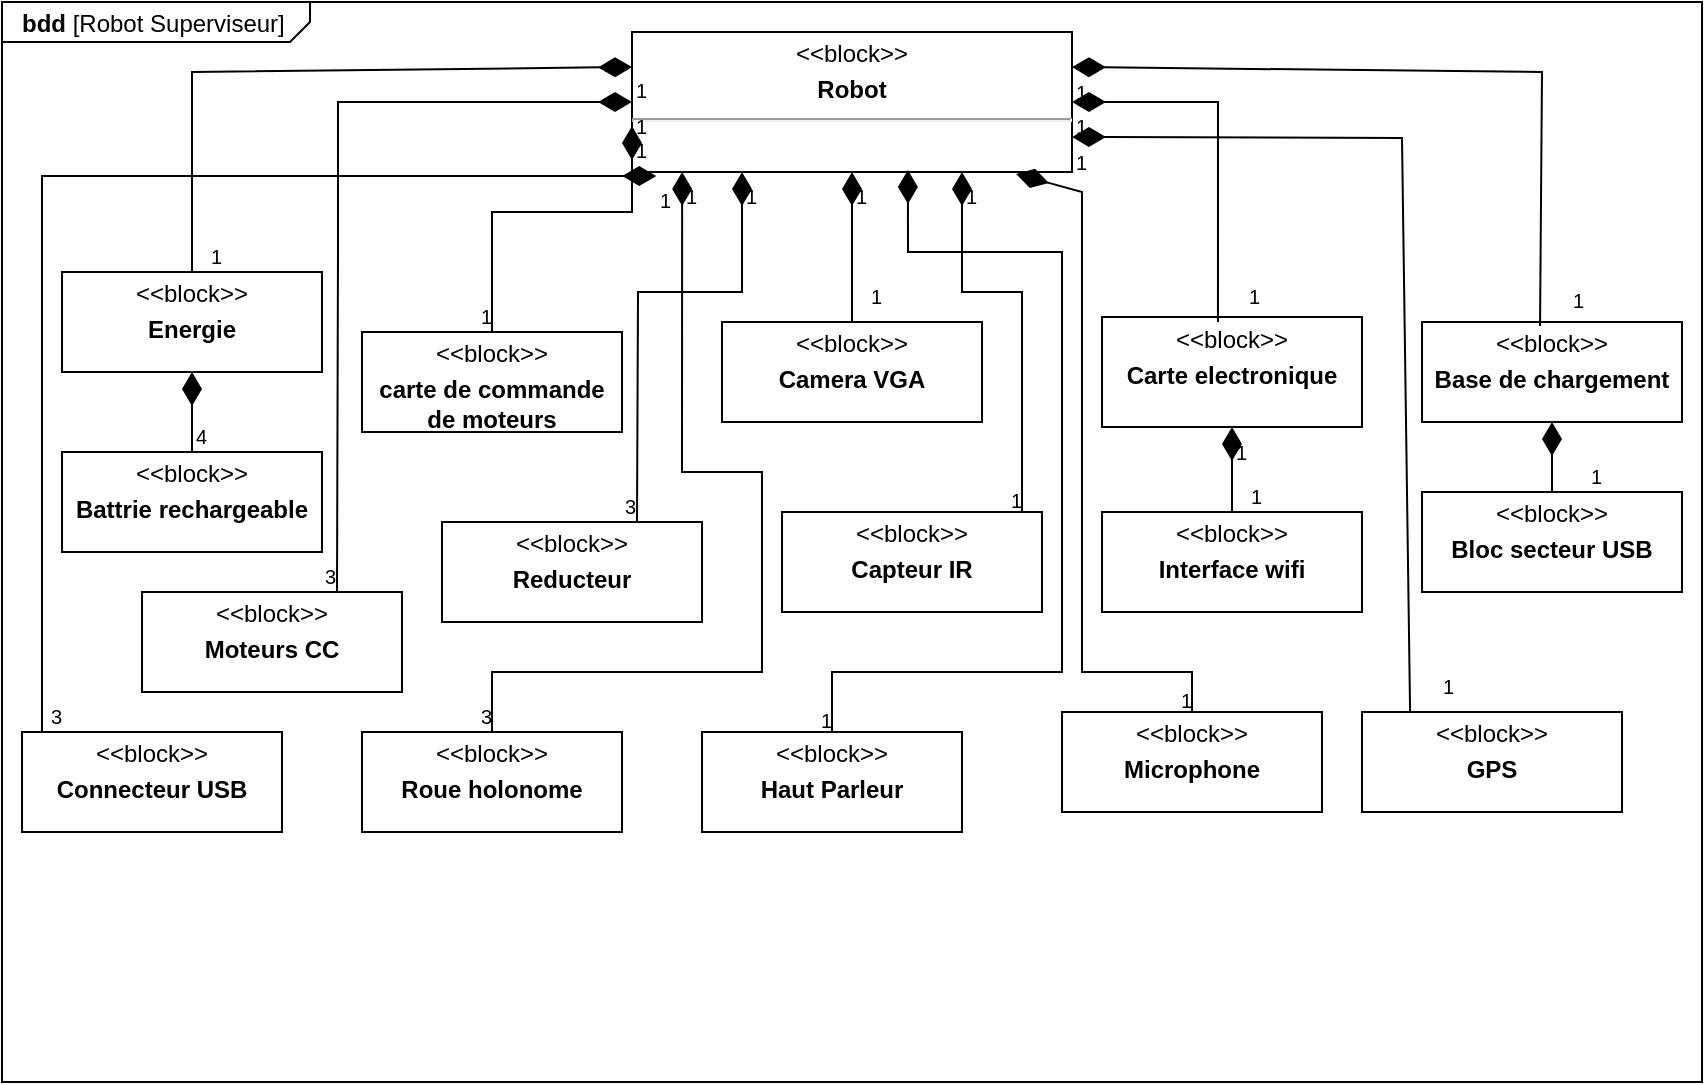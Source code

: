 <mxfile version="22.1.18" type="github">
  <diagram name="Page-1" id="929967ad-93f9-6ef4-fab6-5d389245f69c">
    <mxGraphModel dx="880" dy="468" grid="1" gridSize="10" guides="1" tooltips="1" connect="1" arrows="1" fold="1" page="1" pageScale="1.5" pageWidth="1169" pageHeight="826" background="none" math="0" shadow="0">
      <root>
        <mxCell id="0" style=";html=1;" />
        <mxCell id="1" style=";html=1;" parent="0" />
        <mxCell id="1JTEnbURDjHA-v1O6xWS-1" value="&lt;p style=&quot;margin:0px;margin-top:4px;margin-left:10px;text-align:left;&quot;&gt;&lt;b&gt;bdd&lt;/b&gt;&amp;nbsp;[Robot Superviseur]&lt;/p&gt;" style="html=1;shape=mxgraph.sysml.package;labelX=154;align=left;spacingLeft=10;overflow=fill;recursiveResize=0;" vertex="1" parent="1">
          <mxGeometry x="90" y="75" width="850" height="540" as="geometry" />
        </mxCell>
        <mxCell id="1JTEnbURDjHA-v1O6xWS-7" value="&lt;p style=&quot;margin:0px;margin-top:4px;text-align:center;&quot;&gt;&amp;lt;&amp;lt;block&amp;gt;&amp;gt;&lt;/p&gt;&lt;p style=&quot;margin:0px;margin-top:4px;text-align:center;&quot;&gt;&lt;b style=&quot;background-color: initial;&quot;&gt;Robot&lt;/b&gt;&lt;/p&gt;&lt;hr&gt;&lt;p style=&quot;font-size: 10px; margin: 0px;&quot;&gt;&lt;br&gt;&lt;/p&gt;" style="shape=rect;html=1;overflow=fill;verticalAlign=top;align=left;whiteSpace=wrap;" vertex="1" parent="1">
          <mxGeometry x="405" y="90" width="220" height="70" as="geometry" />
        </mxCell>
        <mxCell id="1JTEnbURDjHA-v1O6xWS-22" value="&lt;p style=&quot;margin:0px;margin-top:4px;text-align:center;&quot;&gt;&amp;lt;&amp;lt;block&amp;gt;&amp;gt;&lt;/p&gt;&lt;p style=&quot;margin:0px;margin-top:4px;text-align:center;&quot;&gt;&lt;b&gt;carte de commande de moteurs&lt;/b&gt;&lt;br&gt;&lt;/p&gt;&lt;p style=&quot;font-size: 10px; margin: 0px;&quot;&gt;&lt;br&gt;&lt;/p&gt;" style="shape=rect;html=1;overflow=fill;verticalAlign=top;align=left;whiteSpace=wrap;" vertex="1" parent="1">
          <mxGeometry x="270" y="240" width="130" height="50" as="geometry" />
        </mxCell>
        <mxCell id="1JTEnbURDjHA-v1O6xWS-23" value="&lt;p style=&quot;margin:0px;margin-top:4px;text-align:center;&quot;&gt;&amp;lt;&amp;lt;block&amp;gt;&amp;gt;&lt;/p&gt;&lt;p style=&quot;margin:0px;margin-top:4px;text-align:center;&quot;&gt;&lt;b style=&quot;background-color: initial;&quot;&gt;Capteur IR&lt;/b&gt;&lt;/p&gt;&lt;p style=&quot;font-size: 10px; margin: 0px;&quot;&gt;&lt;br&gt;&lt;/p&gt;" style="shape=rect;html=1;overflow=fill;verticalAlign=top;align=left;whiteSpace=wrap;" vertex="1" parent="1">
          <mxGeometry x="480" y="330" width="130" height="50" as="geometry" />
        </mxCell>
        <mxCell id="1JTEnbURDjHA-v1O6xWS-24" value="&lt;p style=&quot;margin:0px;margin-top:4px;text-align:center;&quot;&gt;&amp;lt;&amp;lt;block&amp;gt;&amp;gt;&lt;/p&gt;&lt;p style=&quot;margin:0px;margin-top:4px;text-align:center;&quot;&gt;&lt;b&gt;Microphone&lt;/b&gt;&lt;/p&gt;&lt;p style=&quot;font-size: 10px; margin: 0px;&quot;&gt;&lt;br&gt;&lt;/p&gt;" style="shape=rect;html=1;overflow=fill;verticalAlign=top;align=left;whiteSpace=wrap;" vertex="1" parent="1">
          <mxGeometry x="620" y="430" width="130" height="50" as="geometry" />
        </mxCell>
        <mxCell id="1JTEnbURDjHA-v1O6xWS-25" value="&lt;p style=&quot;margin:0px;margin-top:4px;text-align:center;&quot;&gt;&amp;lt;&amp;lt;block&amp;gt;&amp;gt;&lt;/p&gt;&lt;p style=&quot;margin:0px;margin-top:4px;text-align:center;&quot;&gt;&lt;b&gt;Moteurs CC&lt;/b&gt;&lt;/p&gt;" style="shape=rect;html=1;overflow=fill;verticalAlign=top;align=left;whiteSpace=wrap;" vertex="1" parent="1">
          <mxGeometry x="160" y="370" width="130" height="50" as="geometry" />
        </mxCell>
        <mxCell id="1JTEnbURDjHA-v1O6xWS-26" value="&lt;p style=&quot;margin:0px;margin-top:4px;text-align:center;&quot;&gt;&amp;lt;&amp;lt;block&amp;gt;&amp;gt;&lt;/p&gt;&lt;p style=&quot;margin:0px;margin-top:4px;text-align:center;&quot;&gt;&lt;b&gt;Camera VGA&lt;/b&gt;&lt;/p&gt;" style="shape=rect;html=1;overflow=fill;verticalAlign=top;align=left;whiteSpace=wrap;" vertex="1" parent="1">
          <mxGeometry x="450" y="235" width="130" height="50" as="geometry" />
        </mxCell>
        <mxCell id="1JTEnbURDjHA-v1O6xWS-27" value="&lt;p style=&quot;margin:0px;margin-top:4px;text-align:center;&quot;&gt;&amp;lt;&amp;lt;block&amp;gt;&amp;gt;&lt;/p&gt;&lt;p style=&quot;margin:0px;margin-top:4px;text-align:center;&quot;&gt;&lt;b&gt;Bloc secteur USB&lt;/b&gt;&lt;/p&gt;" style="shape=rect;html=1;overflow=fill;verticalAlign=top;align=left;whiteSpace=wrap;" vertex="1" parent="1">
          <mxGeometry x="800" y="320" width="130" height="50" as="geometry" />
        </mxCell>
        <mxCell id="1JTEnbURDjHA-v1O6xWS-29" value="&lt;p style=&quot;margin:0px;margin-top:4px;text-align:center;&quot;&gt;&amp;lt;&amp;lt;block&amp;gt;&amp;gt;&lt;/p&gt;&lt;p style=&quot;margin:0px;margin-top:4px;text-align:center;&quot;&gt;&lt;b&gt;Energie&lt;/b&gt;&lt;/p&gt;" style="shape=rect;html=1;overflow=fill;verticalAlign=top;align=left;whiteSpace=wrap;" vertex="1" parent="1">
          <mxGeometry x="120" y="210" width="130" height="50" as="geometry" />
        </mxCell>
        <mxCell id="1JTEnbURDjHA-v1O6xWS-30" value="&lt;p style=&quot;margin:0px;margin-top:4px;text-align:center;&quot;&gt;&amp;lt;&amp;lt;block&amp;gt;&amp;gt;&lt;/p&gt;&lt;p style=&quot;margin:0px;margin-top:4px;text-align:center;&quot;&gt;&lt;b&gt;Roue holonome&lt;/b&gt;&lt;br&gt;&lt;/p&gt;" style="shape=rect;html=1;overflow=fill;verticalAlign=top;align=left;whiteSpace=wrap;" vertex="1" parent="1">
          <mxGeometry x="270" y="440" width="130" height="50" as="geometry" />
        </mxCell>
        <mxCell id="1JTEnbURDjHA-v1O6xWS-31" value="&lt;p style=&quot;margin:0px;margin-top:4px;text-align:center;&quot;&gt;&amp;lt;&amp;lt;block&amp;gt;&amp;gt;&lt;/p&gt;&lt;p style=&quot;margin:0px;margin-top:4px;text-align:center;&quot;&gt;&lt;b&gt;Carte electronique&lt;/b&gt;&lt;/p&gt;&lt;p style=&quot;margin:0px;margin-top:4px;text-align:center;&quot;&gt;&lt;br&gt;&lt;/p&gt;&lt;p style=&quot;font-size: 10px; margin: 0px;&quot;&gt;&lt;br&gt;&lt;/p&gt;" style="shape=rect;html=1;overflow=fill;verticalAlign=top;align=left;whiteSpace=wrap;" vertex="1" parent="1">
          <mxGeometry x="640" y="232.5" width="130" height="55" as="geometry" />
        </mxCell>
        <mxCell id="1JTEnbURDjHA-v1O6xWS-32" value="&lt;p style=&quot;margin:0px;margin-top:4px;text-align:center;&quot;&gt;&amp;lt;&amp;lt;block&amp;gt;&amp;gt;&lt;/p&gt;&lt;p style=&quot;margin:0px;margin-top:4px;text-align:center;&quot;&gt;&lt;b&gt;Interface wifi&lt;/b&gt;&lt;/p&gt;" style="shape=rect;html=1;overflow=fill;verticalAlign=top;align=left;whiteSpace=wrap;" vertex="1" parent="1">
          <mxGeometry x="640" y="330" width="130" height="50" as="geometry" />
        </mxCell>
        <mxCell id="1JTEnbURDjHA-v1O6xWS-33" value="&lt;p style=&quot;margin:0px;margin-top:4px;text-align:center;&quot;&gt;&amp;lt;&amp;lt;block&amp;gt;&amp;gt;&lt;/p&gt;&lt;p style=&quot;margin:0px;margin-top:4px;text-align:center;&quot;&gt;&lt;b&gt;Haut Parleur&lt;/b&gt;&lt;/p&gt;&lt;p style=&quot;font-size: 10px; margin: 0px;&quot;&gt;&lt;br&gt;&lt;/p&gt;" style="shape=rect;html=1;overflow=fill;verticalAlign=top;align=left;whiteSpace=wrap;" vertex="1" parent="1">
          <mxGeometry x="440" y="440" width="130" height="50" as="geometry" />
        </mxCell>
        <mxCell id="1JTEnbURDjHA-v1O6xWS-35" value="&lt;p style=&quot;margin:0px;margin-top:4px;text-align:center;&quot;&gt;&amp;lt;&amp;lt;block&amp;gt;&amp;gt;&lt;/p&gt;&lt;p style=&quot;margin:0px;margin-top:4px;text-align:center;&quot;&gt;&lt;b style=&quot;background-color: initial;&quot;&gt;Base de chargement&lt;/b&gt;&lt;/p&gt;&lt;p style=&quot;font-size: 10px; margin: 0px;&quot;&gt;&lt;br&gt;&lt;/p&gt;" style="shape=rect;html=1;overflow=fill;verticalAlign=top;align=left;whiteSpace=wrap;" vertex="1" parent="1">
          <mxGeometry x="800" y="235" width="130" height="50" as="geometry" />
        </mxCell>
        <mxCell id="1JTEnbURDjHA-v1O6xWS-37" value="&lt;p style=&quot;margin:0px;margin-top:4px;text-align:center;&quot;&gt;&amp;lt;&amp;lt;block&amp;gt;&amp;gt;&lt;/p&gt;&lt;p style=&quot;margin:0px;margin-top:4px;text-align:center;&quot;&gt;&lt;b&gt;Connecteur USB&lt;/b&gt;&lt;/p&gt;" style="shape=rect;html=1;overflow=fill;verticalAlign=top;align=left;whiteSpace=wrap;" vertex="1" parent="1">
          <mxGeometry x="100" y="440" width="130" height="50" as="geometry" />
        </mxCell>
        <mxCell id="1JTEnbURDjHA-v1O6xWS-38" value="&lt;p style=&quot;margin:0px;margin-top:4px;text-align:center;&quot;&gt;&amp;lt;&amp;lt;block&amp;gt;&amp;gt;&lt;/p&gt;&lt;p style=&quot;margin:0px;margin-top:4px;text-align:center;&quot;&gt;&lt;b&gt;GPS&lt;/b&gt;&lt;/p&gt;&lt;p style=&quot;font-size: 10px; margin: 0px;&quot;&gt;&lt;br&gt;&lt;/p&gt;" style="shape=rect;html=1;overflow=fill;verticalAlign=top;align=left;whiteSpace=wrap;" vertex="1" parent="1">
          <mxGeometry x="770" y="430" width="130" height="50" as="geometry" />
        </mxCell>
        <mxCell id="1JTEnbURDjHA-v1O6xWS-39" value="&lt;p style=&quot;margin:0px;margin-top:4px;text-align:center;&quot;&gt;&amp;lt;&amp;lt;block&amp;gt;&amp;gt;&lt;/p&gt;&lt;p style=&quot;margin:0px;margin-top:4px;text-align:center;&quot;&gt;&lt;b&gt;Reducteur&lt;/b&gt;&lt;/p&gt;&lt;p style=&quot;font-size: 10px; margin: 0px;&quot;&gt;&lt;br&gt;&lt;/p&gt;" style="shape=rect;html=1;overflow=fill;verticalAlign=top;align=left;whiteSpace=wrap;" vertex="1" parent="1">
          <mxGeometry x="310" y="335" width="130" height="50" as="geometry" />
        </mxCell>
        <mxCell id="1JTEnbURDjHA-v1O6xWS-42" value="" style="align=right;html=1;verticalAlign=bottom;endArrow=none;startArrow=diamondThin;startSize=14;startFill=1;edgeStyle=none;rounded=0;exitX=0;exitY=0.25;exitDx=0;exitDy=0;entryX=0.5;entryY=0;entryDx=0;entryDy=0;" edge="1" parent="1" source="1JTEnbURDjHA-v1O6xWS-7" target="1JTEnbURDjHA-v1O6xWS-29">
          <mxGeometry x="1" relative="1" as="geometry">
            <mxPoint x="450" y="250" as="sourcePoint" />
            <mxPoint x="610" y="250" as="targetPoint" />
            <Array as="points">
              <mxPoint x="185" y="110" />
            </Array>
          </mxGeometry>
        </mxCell>
        <mxCell id="1JTEnbURDjHA-v1O6xWS-43" value="1" style="resizable=0;html=1;align=left;verticalAlign=top;labelBackgroundColor=none;fontSize=10" connectable="0" vertex="1" parent="1JTEnbURDjHA-v1O6xWS-42">
          <mxGeometry x="-1" relative="1" as="geometry" />
        </mxCell>
        <mxCell id="1JTEnbURDjHA-v1O6xWS-44" value="1" style="resizable=0;html=1;align=right;verticalAlign=top;labelBackgroundColor=none;fontSize=10" connectable="0" vertex="1" parent="1JTEnbURDjHA-v1O6xWS-42">
          <mxGeometry x="1" relative="1" as="geometry">
            <mxPoint x="15" y="-20" as="offset" />
          </mxGeometry>
        </mxCell>
        <mxCell id="1JTEnbURDjHA-v1O6xWS-53" value="" style="edgeStyle=orthogonalEdgeStyle;rounded=0;orthogonalLoop=1;jettySize=auto;html=1;" edge="1" parent="1" source="1JTEnbURDjHA-v1O6xWS-46" target="1JTEnbURDjHA-v1O6xWS-29">
          <mxGeometry relative="1" as="geometry" />
        </mxCell>
        <mxCell id="1JTEnbURDjHA-v1O6xWS-46" value="&lt;p style=&quot;margin:0px;margin-top:4px;text-align:center;&quot;&gt;&amp;lt;&amp;lt;block&amp;gt;&amp;gt;&lt;/p&gt;&lt;p style=&quot;margin:0px;margin-top:4px;text-align:center;&quot;&gt;&lt;b&gt;Battrie rechargeable&lt;/b&gt;&lt;/p&gt;" style="shape=rect;html=1;overflow=fill;verticalAlign=top;align=left;whiteSpace=wrap;" vertex="1" parent="1">
          <mxGeometry x="120" y="300" width="130" height="50" as="geometry" />
        </mxCell>
        <mxCell id="1JTEnbURDjHA-v1O6xWS-47" value="" style="align=right;html=1;verticalAlign=bottom;endArrow=none;startArrow=diamondThin;startSize=14;startFill=1;edgeStyle=none;rounded=0;exitX=0.5;exitY=1;exitDx=0;exitDy=0;entryX=0.5;entryY=0;entryDx=0;entryDy=0;" edge="1" parent="1" source="1JTEnbURDjHA-v1O6xWS-29" target="1JTEnbURDjHA-v1O6xWS-46">
          <mxGeometry x="0.5" y="-15" relative="1" as="geometry">
            <mxPoint x="450" y="350" as="sourcePoint" />
            <mxPoint x="165" y="300" as="targetPoint" />
            <mxPoint as="offset" />
          </mxGeometry>
        </mxCell>
        <mxCell id="1JTEnbURDjHA-v1O6xWS-48" value="4" style="resizable=0;html=1;align=left;verticalAlign=top;labelBackgroundColor=none;fontSize=10" connectable="0" vertex="1" parent="1JTEnbURDjHA-v1O6xWS-47">
          <mxGeometry x="-1" relative="1" as="geometry">
            <mxPoint y="20" as="offset" />
          </mxGeometry>
        </mxCell>
        <mxCell id="1JTEnbURDjHA-v1O6xWS-54" value="" style="align=right;html=1;verticalAlign=bottom;endArrow=none;startArrow=diamondThin;startSize=14;startFill=1;edgeStyle=none;rounded=0;exitX=0;exitY=0.671;exitDx=0;exitDy=0;entryX=0.5;entryY=0;entryDx=0;entryDy=0;exitPerimeter=0;" edge="1" parent="1" source="1JTEnbURDjHA-v1O6xWS-7" target="1JTEnbURDjHA-v1O6xWS-22">
          <mxGeometry x="0.824" y="-3" relative="1" as="geometry">
            <mxPoint x="450" y="270" as="sourcePoint" />
            <mxPoint x="610" y="270" as="targetPoint" />
            <Array as="points">
              <mxPoint x="405" y="180" />
              <mxPoint x="335" y="180" />
            </Array>
            <mxPoint as="offset" />
          </mxGeometry>
        </mxCell>
        <mxCell id="1JTEnbURDjHA-v1O6xWS-55" value="1" style="resizable=0;html=1;align=left;verticalAlign=top;labelBackgroundColor=none;fontSize=10" connectable="0" vertex="1" parent="1JTEnbURDjHA-v1O6xWS-54">
          <mxGeometry x="-1" relative="1" as="geometry" />
        </mxCell>
        <mxCell id="1JTEnbURDjHA-v1O6xWS-56" value="1" style="resizable=0;html=1;align=right;verticalAlign=top;labelBackgroundColor=none;fontSize=10" connectable="0" vertex="1" parent="1JTEnbURDjHA-v1O6xWS-54">
          <mxGeometry x="1" relative="1" as="geometry">
            <mxPoint y="-20" as="offset" />
          </mxGeometry>
        </mxCell>
        <mxCell id="1JTEnbURDjHA-v1O6xWS-59" value="" style="align=right;html=1;verticalAlign=bottom;endArrow=none;startArrow=diamondThin;startSize=14;startFill=1;edgeStyle=none;rounded=0;exitX=0.5;exitY=1;exitDx=0;exitDy=0;entryX=0.5;entryY=0;entryDx=0;entryDy=0;" edge="1" parent="1" source="1JTEnbURDjHA-v1O6xWS-7" target="1JTEnbURDjHA-v1O6xWS-26">
          <mxGeometry x="1" relative="1" as="geometry">
            <mxPoint x="450" y="270" as="sourcePoint" />
            <mxPoint x="610" y="270" as="targetPoint" />
          </mxGeometry>
        </mxCell>
        <mxCell id="1JTEnbURDjHA-v1O6xWS-60" value="1" style="resizable=0;html=1;align=left;verticalAlign=top;labelBackgroundColor=none;fontSize=10" connectable="0" vertex="1" parent="1JTEnbURDjHA-v1O6xWS-59">
          <mxGeometry x="-1" relative="1" as="geometry" />
        </mxCell>
        <mxCell id="1JTEnbURDjHA-v1O6xWS-61" value="1" style="resizable=0;html=1;align=right;verticalAlign=top;labelBackgroundColor=none;fontSize=10" connectable="0" vertex="1" parent="1JTEnbURDjHA-v1O6xWS-59">
          <mxGeometry x="1" relative="1" as="geometry">
            <mxPoint x="15" y="-25" as="offset" />
          </mxGeometry>
        </mxCell>
        <mxCell id="1JTEnbURDjHA-v1O6xWS-65" value="" style="align=right;html=1;verticalAlign=bottom;endArrow=none;startArrow=diamondThin;startSize=14;startFill=1;edgeStyle=none;rounded=0;exitX=1;exitY=0.5;exitDx=0;exitDy=0;entryX=0.446;entryY=0.045;entryDx=0;entryDy=0;entryPerimeter=0;" edge="1" parent="1" source="1JTEnbURDjHA-v1O6xWS-7" target="1JTEnbURDjHA-v1O6xWS-31">
          <mxGeometry x="1" relative="1" as="geometry">
            <mxPoint x="450" y="270" as="sourcePoint" />
            <mxPoint x="610" y="270" as="targetPoint" />
            <Array as="points">
              <mxPoint x="698" y="125" />
            </Array>
          </mxGeometry>
        </mxCell>
        <mxCell id="1JTEnbURDjHA-v1O6xWS-66" value="1" style="resizable=0;html=1;align=left;verticalAlign=top;labelBackgroundColor=none;fontSize=10" connectable="0" vertex="1" parent="1JTEnbURDjHA-v1O6xWS-65">
          <mxGeometry x="-1" relative="1" as="geometry" />
        </mxCell>
        <mxCell id="1JTEnbURDjHA-v1O6xWS-67" value="1" style="resizable=0;html=1;align=right;verticalAlign=top;labelBackgroundColor=none;fontSize=10" connectable="0" vertex="1" parent="1JTEnbURDjHA-v1O6xWS-65">
          <mxGeometry x="1" relative="1" as="geometry">
            <mxPoint x="22" y="-25" as="offset" />
          </mxGeometry>
        </mxCell>
        <mxCell id="1JTEnbURDjHA-v1O6xWS-68" value="" style="align=right;html=1;verticalAlign=bottom;endArrow=none;startArrow=diamondThin;startSize=14;startFill=1;edgeStyle=none;rounded=0;exitX=1;exitY=0.25;exitDx=0;exitDy=0;entryX=0.454;entryY=0.04;entryDx=0;entryDy=0;entryPerimeter=0;" edge="1" parent="1" source="1JTEnbURDjHA-v1O6xWS-7" target="1JTEnbURDjHA-v1O6xWS-35">
          <mxGeometry x="1" relative="1" as="geometry">
            <mxPoint x="635" y="135" as="sourcePoint" />
            <mxPoint x="688" y="245" as="targetPoint" />
            <Array as="points">
              <mxPoint x="860" y="110" />
            </Array>
          </mxGeometry>
        </mxCell>
        <mxCell id="1JTEnbURDjHA-v1O6xWS-69" value="1" style="resizable=0;html=1;align=left;verticalAlign=top;labelBackgroundColor=none;fontSize=10" connectable="0" vertex="1" parent="1JTEnbURDjHA-v1O6xWS-68">
          <mxGeometry x="-1" relative="1" as="geometry" />
        </mxCell>
        <mxCell id="1JTEnbURDjHA-v1O6xWS-70" value="1" style="resizable=0;html=1;align=right;verticalAlign=top;labelBackgroundColor=none;fontSize=10" connectable="0" vertex="1" parent="1JTEnbURDjHA-v1O6xWS-68">
          <mxGeometry x="1" relative="1" as="geometry">
            <mxPoint x="22" y="-25" as="offset" />
          </mxGeometry>
        </mxCell>
        <mxCell id="1JTEnbURDjHA-v1O6xWS-71" value="" style="align=right;html=1;verticalAlign=bottom;endArrow=none;startArrow=diamondThin;startSize=14;startFill=1;edgeStyle=none;rounded=0;exitX=0;exitY=0.5;exitDx=0;exitDy=0;entryX=0.75;entryY=0;entryDx=0;entryDy=0;" edge="1" parent="1" source="1JTEnbURDjHA-v1O6xWS-7" target="1JTEnbURDjHA-v1O6xWS-25">
          <mxGeometry x="0.824" y="-3" relative="1" as="geometry">
            <mxPoint x="420" y="120" as="sourcePoint" />
            <mxPoint x="350" y="235" as="targetPoint" />
            <Array as="points">
              <mxPoint x="258" y="125" />
              <mxPoint x="258" y="200" />
            </Array>
            <mxPoint as="offset" />
          </mxGeometry>
        </mxCell>
        <mxCell id="1JTEnbURDjHA-v1O6xWS-72" value="1" style="resizable=0;html=1;align=left;verticalAlign=top;labelBackgroundColor=none;fontSize=10" connectable="0" vertex="1" parent="1JTEnbURDjHA-v1O6xWS-71">
          <mxGeometry x="-1" relative="1" as="geometry" />
        </mxCell>
        <mxCell id="1JTEnbURDjHA-v1O6xWS-73" value="3" style="resizable=0;html=1;align=right;verticalAlign=top;labelBackgroundColor=none;fontSize=10" connectable="0" vertex="1" parent="1JTEnbURDjHA-v1O6xWS-71">
          <mxGeometry x="1" relative="1" as="geometry">
            <mxPoint y="-20" as="offset" />
          </mxGeometry>
        </mxCell>
        <mxCell id="1JTEnbURDjHA-v1O6xWS-74" value="" style="align=right;html=1;verticalAlign=bottom;endArrow=none;startArrow=diamondThin;startSize=14;startFill=1;edgeStyle=none;rounded=0;exitX=0.25;exitY=1;exitDx=0;exitDy=0;entryX=0.75;entryY=0;entryDx=0;entryDy=0;" edge="1" parent="1" source="1JTEnbURDjHA-v1O6xWS-7" target="1JTEnbURDjHA-v1O6xWS-39">
          <mxGeometry x="0.824" y="-3" relative="1" as="geometry">
            <mxPoint x="415" y="135" as="sourcePoint" />
            <mxPoint x="268" y="380" as="targetPoint" />
            <Array as="points">
              <mxPoint x="460" y="220" />
              <mxPoint x="408" y="220" />
            </Array>
            <mxPoint as="offset" />
          </mxGeometry>
        </mxCell>
        <mxCell id="1JTEnbURDjHA-v1O6xWS-75" value="1" style="resizable=0;html=1;align=left;verticalAlign=top;labelBackgroundColor=none;fontSize=10" connectable="0" vertex="1" parent="1JTEnbURDjHA-v1O6xWS-74">
          <mxGeometry x="-1" relative="1" as="geometry" />
        </mxCell>
        <mxCell id="1JTEnbURDjHA-v1O6xWS-76" value="3" style="resizable=0;html=1;align=right;verticalAlign=top;labelBackgroundColor=none;fontSize=10" connectable="0" vertex="1" parent="1JTEnbURDjHA-v1O6xWS-74">
          <mxGeometry x="1" relative="1" as="geometry">
            <mxPoint y="-20" as="offset" />
          </mxGeometry>
        </mxCell>
        <mxCell id="1JTEnbURDjHA-v1O6xWS-78" value="" style="align=right;html=1;verticalAlign=bottom;endArrow=none;startArrow=diamondThin;startSize=14;startFill=1;edgeStyle=none;rounded=0;exitX=0.114;exitY=1;exitDx=0;exitDy=0;entryX=0.5;entryY=0;entryDx=0;entryDy=0;exitPerimeter=0;" edge="1" parent="1" source="1JTEnbURDjHA-v1O6xWS-7" target="1JTEnbURDjHA-v1O6xWS-30">
          <mxGeometry x="0.824" y="-3" relative="1" as="geometry">
            <mxPoint x="470" y="170" as="sourcePoint" />
            <mxPoint x="418" y="345" as="targetPoint" />
            <Array as="points">
              <mxPoint x="430" y="310" />
              <mxPoint x="470" y="310" />
              <mxPoint x="470" y="410" />
              <mxPoint x="335" y="410" />
            </Array>
            <mxPoint as="offset" />
          </mxGeometry>
        </mxCell>
        <mxCell id="1JTEnbURDjHA-v1O6xWS-79" value="1" style="resizable=0;html=1;align=left;verticalAlign=top;labelBackgroundColor=none;fontSize=10" connectable="0" vertex="1" parent="1JTEnbURDjHA-v1O6xWS-78">
          <mxGeometry x="-1" relative="1" as="geometry" />
        </mxCell>
        <mxCell id="1JTEnbURDjHA-v1O6xWS-80" value="3" style="resizable=0;html=1;align=right;verticalAlign=top;labelBackgroundColor=none;fontSize=10" connectable="0" vertex="1" parent="1JTEnbURDjHA-v1O6xWS-78">
          <mxGeometry x="1" relative="1" as="geometry">
            <mxPoint y="-20" as="offset" />
          </mxGeometry>
        </mxCell>
        <mxCell id="1JTEnbURDjHA-v1O6xWS-81" value="" style="align=right;html=1;verticalAlign=bottom;endArrow=none;startArrow=diamondThin;startSize=14;startFill=1;edgeStyle=none;rounded=0;exitX=0.055;exitY=1.029;exitDx=0;exitDy=0;exitPerimeter=0;" edge="1" parent="1" source="1JTEnbURDjHA-v1O6xWS-7">
          <mxGeometry x="0.824" y="-3" relative="1" as="geometry">
            <mxPoint x="415" y="135" as="sourcePoint" />
            <mxPoint x="110" y="400" as="targetPoint" />
            <Array as="points">
              <mxPoint x="110" y="162" />
              <mxPoint x="110" y="440" />
            </Array>
            <mxPoint as="offset" />
          </mxGeometry>
        </mxCell>
        <mxCell id="1JTEnbURDjHA-v1O6xWS-82" value="1" style="resizable=0;html=1;align=left;verticalAlign=top;labelBackgroundColor=none;fontSize=10" connectable="0" vertex="1" parent="1JTEnbURDjHA-v1O6xWS-81">
          <mxGeometry x="-1" relative="1" as="geometry" />
        </mxCell>
        <mxCell id="1JTEnbURDjHA-v1O6xWS-83" value="3" style="resizable=0;html=1;align=right;verticalAlign=top;labelBackgroundColor=none;fontSize=10;direction=south;" connectable="0" vertex="1" parent="1JTEnbURDjHA-v1O6xWS-81">
          <mxGeometry x="1" relative="1" as="geometry">
            <mxPoint x="10" y="20" as="offset" />
          </mxGeometry>
        </mxCell>
        <mxCell id="1JTEnbURDjHA-v1O6xWS-86" value="" style="align=right;html=1;verticalAlign=bottom;endArrow=none;startArrow=diamondThin;startSize=14;startFill=1;edgeStyle=none;rounded=0;exitX=0.5;exitY=1;exitDx=0;exitDy=0;entryX=0.5;entryY=0;entryDx=0;entryDy=0;" edge="1" parent="1" source="1JTEnbURDjHA-v1O6xWS-35" target="1JTEnbURDjHA-v1O6xWS-27">
          <mxGeometry x="1" relative="1" as="geometry">
            <mxPoint x="740" y="310" as="sourcePoint" />
            <mxPoint x="900" y="310" as="targetPoint" />
          </mxGeometry>
        </mxCell>
        <mxCell id="1JTEnbURDjHA-v1O6xWS-88" value="1" style="resizable=0;html=1;align=right;verticalAlign=top;labelBackgroundColor=none;fontSize=10" connectable="0" vertex="1" parent="1JTEnbURDjHA-v1O6xWS-86">
          <mxGeometry x="1" relative="1" as="geometry">
            <mxPoint x="25" y="-20" as="offset" />
          </mxGeometry>
        </mxCell>
        <mxCell id="1JTEnbURDjHA-v1O6xWS-89" value="" style="align=right;html=1;verticalAlign=bottom;endArrow=none;startArrow=diamondThin;startSize=14;startFill=1;edgeStyle=none;rounded=0;exitX=0.75;exitY=1;exitDx=0;exitDy=0;" edge="1" parent="1" source="1JTEnbURDjHA-v1O6xWS-7">
          <mxGeometry x="0.999" relative="1" as="geometry">
            <mxPoint x="420" y="320" as="sourcePoint" />
            <mxPoint x="600" y="330" as="targetPoint" />
            <Array as="points">
              <mxPoint x="570" y="220" />
              <mxPoint x="600" y="220" />
            </Array>
            <mxPoint as="offset" />
          </mxGeometry>
        </mxCell>
        <mxCell id="1JTEnbURDjHA-v1O6xWS-90" value="1" style="resizable=0;html=1;align=left;verticalAlign=top;labelBackgroundColor=none;fontSize=10" connectable="0" vertex="1" parent="1JTEnbURDjHA-v1O6xWS-89">
          <mxGeometry x="-1" relative="1" as="geometry" />
        </mxCell>
        <mxCell id="1JTEnbURDjHA-v1O6xWS-91" value="1" style="resizable=0;html=1;align=right;verticalAlign=top;labelBackgroundColor=none;fontSize=10" connectable="0" vertex="1" parent="1JTEnbURDjHA-v1O6xWS-89">
          <mxGeometry x="1" relative="1" as="geometry">
            <mxPoint y="-18" as="offset" />
          </mxGeometry>
        </mxCell>
        <mxCell id="1JTEnbURDjHA-v1O6xWS-92" value="" style="align=right;html=1;verticalAlign=bottom;endArrow=none;startArrow=diamondThin;startSize=14;startFill=1;edgeStyle=none;rounded=0;entryX=0.5;entryY=0;entryDx=0;entryDy=0;exitX=0.627;exitY=0.986;exitDx=0;exitDy=0;exitPerimeter=0;" edge="1" parent="1" source="1JTEnbURDjHA-v1O6xWS-7" target="1JTEnbURDjHA-v1O6xWS-33">
          <mxGeometry x="0.999" relative="1" as="geometry">
            <mxPoint x="595" y="160" as="sourcePoint" />
            <mxPoint x="625" y="328" as="targetPoint" />
            <Array as="points">
              <mxPoint x="543" y="200" />
              <mxPoint x="620" y="200" />
              <mxPoint x="620" y="410" />
              <mxPoint x="505" y="410" />
            </Array>
            <mxPoint as="offset" />
          </mxGeometry>
        </mxCell>
        <mxCell id="1JTEnbURDjHA-v1O6xWS-94" value="1" style="resizable=0;html=1;align=right;verticalAlign=top;labelBackgroundColor=none;fontSize=10" connectable="0" vertex="1" parent="1JTEnbURDjHA-v1O6xWS-92">
          <mxGeometry x="1" relative="1" as="geometry">
            <mxPoint y="-18" as="offset" />
          </mxGeometry>
        </mxCell>
        <mxCell id="1JTEnbURDjHA-v1O6xWS-98" value="" style="align=right;html=1;verticalAlign=bottom;endArrow=none;startArrow=diamondThin;startSize=14;startFill=1;edgeStyle=none;rounded=0;exitX=0.5;exitY=1;exitDx=0;exitDy=0;entryX=0.5;entryY=0;entryDx=0;entryDy=0;" edge="1" parent="1" source="1JTEnbURDjHA-v1O6xWS-31" target="1JTEnbURDjHA-v1O6xWS-32">
          <mxGeometry x="1" relative="1" as="geometry">
            <mxPoint x="420" y="320" as="sourcePoint" />
            <mxPoint x="580" y="320" as="targetPoint" />
          </mxGeometry>
        </mxCell>
        <mxCell id="1JTEnbURDjHA-v1O6xWS-99" value="1" style="resizable=0;html=1;align=left;verticalAlign=top;labelBackgroundColor=none;fontSize=10" connectable="0" vertex="1" parent="1JTEnbURDjHA-v1O6xWS-98">
          <mxGeometry x="-1" relative="1" as="geometry" />
        </mxCell>
        <mxCell id="1JTEnbURDjHA-v1O6xWS-100" value="1" style="resizable=0;html=1;align=right;verticalAlign=top;labelBackgroundColor=none;fontSize=10" connectable="0" vertex="1" parent="1JTEnbURDjHA-v1O6xWS-98">
          <mxGeometry x="1" relative="1" as="geometry">
            <mxPoint x="15" y="-20" as="offset" />
          </mxGeometry>
        </mxCell>
        <mxCell id="1JTEnbURDjHA-v1O6xWS-101" value="" style="align=right;html=1;verticalAlign=bottom;endArrow=none;startArrow=diamondThin;startSize=14;startFill=1;edgeStyle=none;rounded=0;exitX=1;exitY=0.75;exitDx=0;exitDy=0;entryX=0.185;entryY=0;entryDx=0;entryDy=0;entryPerimeter=0;" edge="1" parent="1" source="1JTEnbURDjHA-v1O6xWS-7" target="1JTEnbURDjHA-v1O6xWS-38">
          <mxGeometry x="1" relative="1" as="geometry">
            <mxPoint x="635" y="135" as="sourcePoint" />
            <mxPoint x="708" y="245" as="targetPoint" />
            <Array as="points">
              <mxPoint x="790" y="143" />
            </Array>
          </mxGeometry>
        </mxCell>
        <mxCell id="1JTEnbURDjHA-v1O6xWS-102" value="1" style="resizable=0;html=1;align=left;verticalAlign=top;labelBackgroundColor=none;fontSize=10" connectable="0" vertex="1" parent="1JTEnbURDjHA-v1O6xWS-101">
          <mxGeometry x="-1" relative="1" as="geometry" />
        </mxCell>
        <mxCell id="1JTEnbURDjHA-v1O6xWS-103" value="1" style="resizable=0;html=1;align=right;verticalAlign=top;labelBackgroundColor=none;fontSize=10" connectable="0" vertex="1" parent="1JTEnbURDjHA-v1O6xWS-101">
          <mxGeometry x="1" relative="1" as="geometry">
            <mxPoint x="22" y="-25" as="offset" />
          </mxGeometry>
        </mxCell>
        <mxCell id="1JTEnbURDjHA-v1O6xWS-104" value="" style="align=right;html=1;verticalAlign=bottom;endArrow=none;startArrow=diamondThin;startSize=14;startFill=1;edgeStyle=none;rounded=0;entryX=0.5;entryY=0;entryDx=0;entryDy=0;exitX=0.873;exitY=1.014;exitDx=0;exitDy=0;exitPerimeter=0;" edge="1" parent="1" source="1JTEnbURDjHA-v1O6xWS-7" target="1JTEnbURDjHA-v1O6xWS-24">
          <mxGeometry x="0.999" relative="1" as="geometry">
            <mxPoint x="553" y="169" as="sourcePoint" />
            <mxPoint x="515" y="450" as="targetPoint" />
            <Array as="points">
              <mxPoint x="630" y="170" />
              <mxPoint x="630" y="210" />
              <mxPoint x="630" y="410" />
              <mxPoint x="685" y="410" />
            </Array>
            <mxPoint as="offset" />
          </mxGeometry>
        </mxCell>
        <mxCell id="1JTEnbURDjHA-v1O6xWS-105" value="1" style="resizable=0;html=1;align=right;verticalAlign=top;labelBackgroundColor=none;fontSize=10" connectable="0" vertex="1" parent="1JTEnbURDjHA-v1O6xWS-104">
          <mxGeometry x="1" relative="1" as="geometry">
            <mxPoint y="-18" as="offset" />
          </mxGeometry>
        </mxCell>
      </root>
    </mxGraphModel>
  </diagram>
</mxfile>

